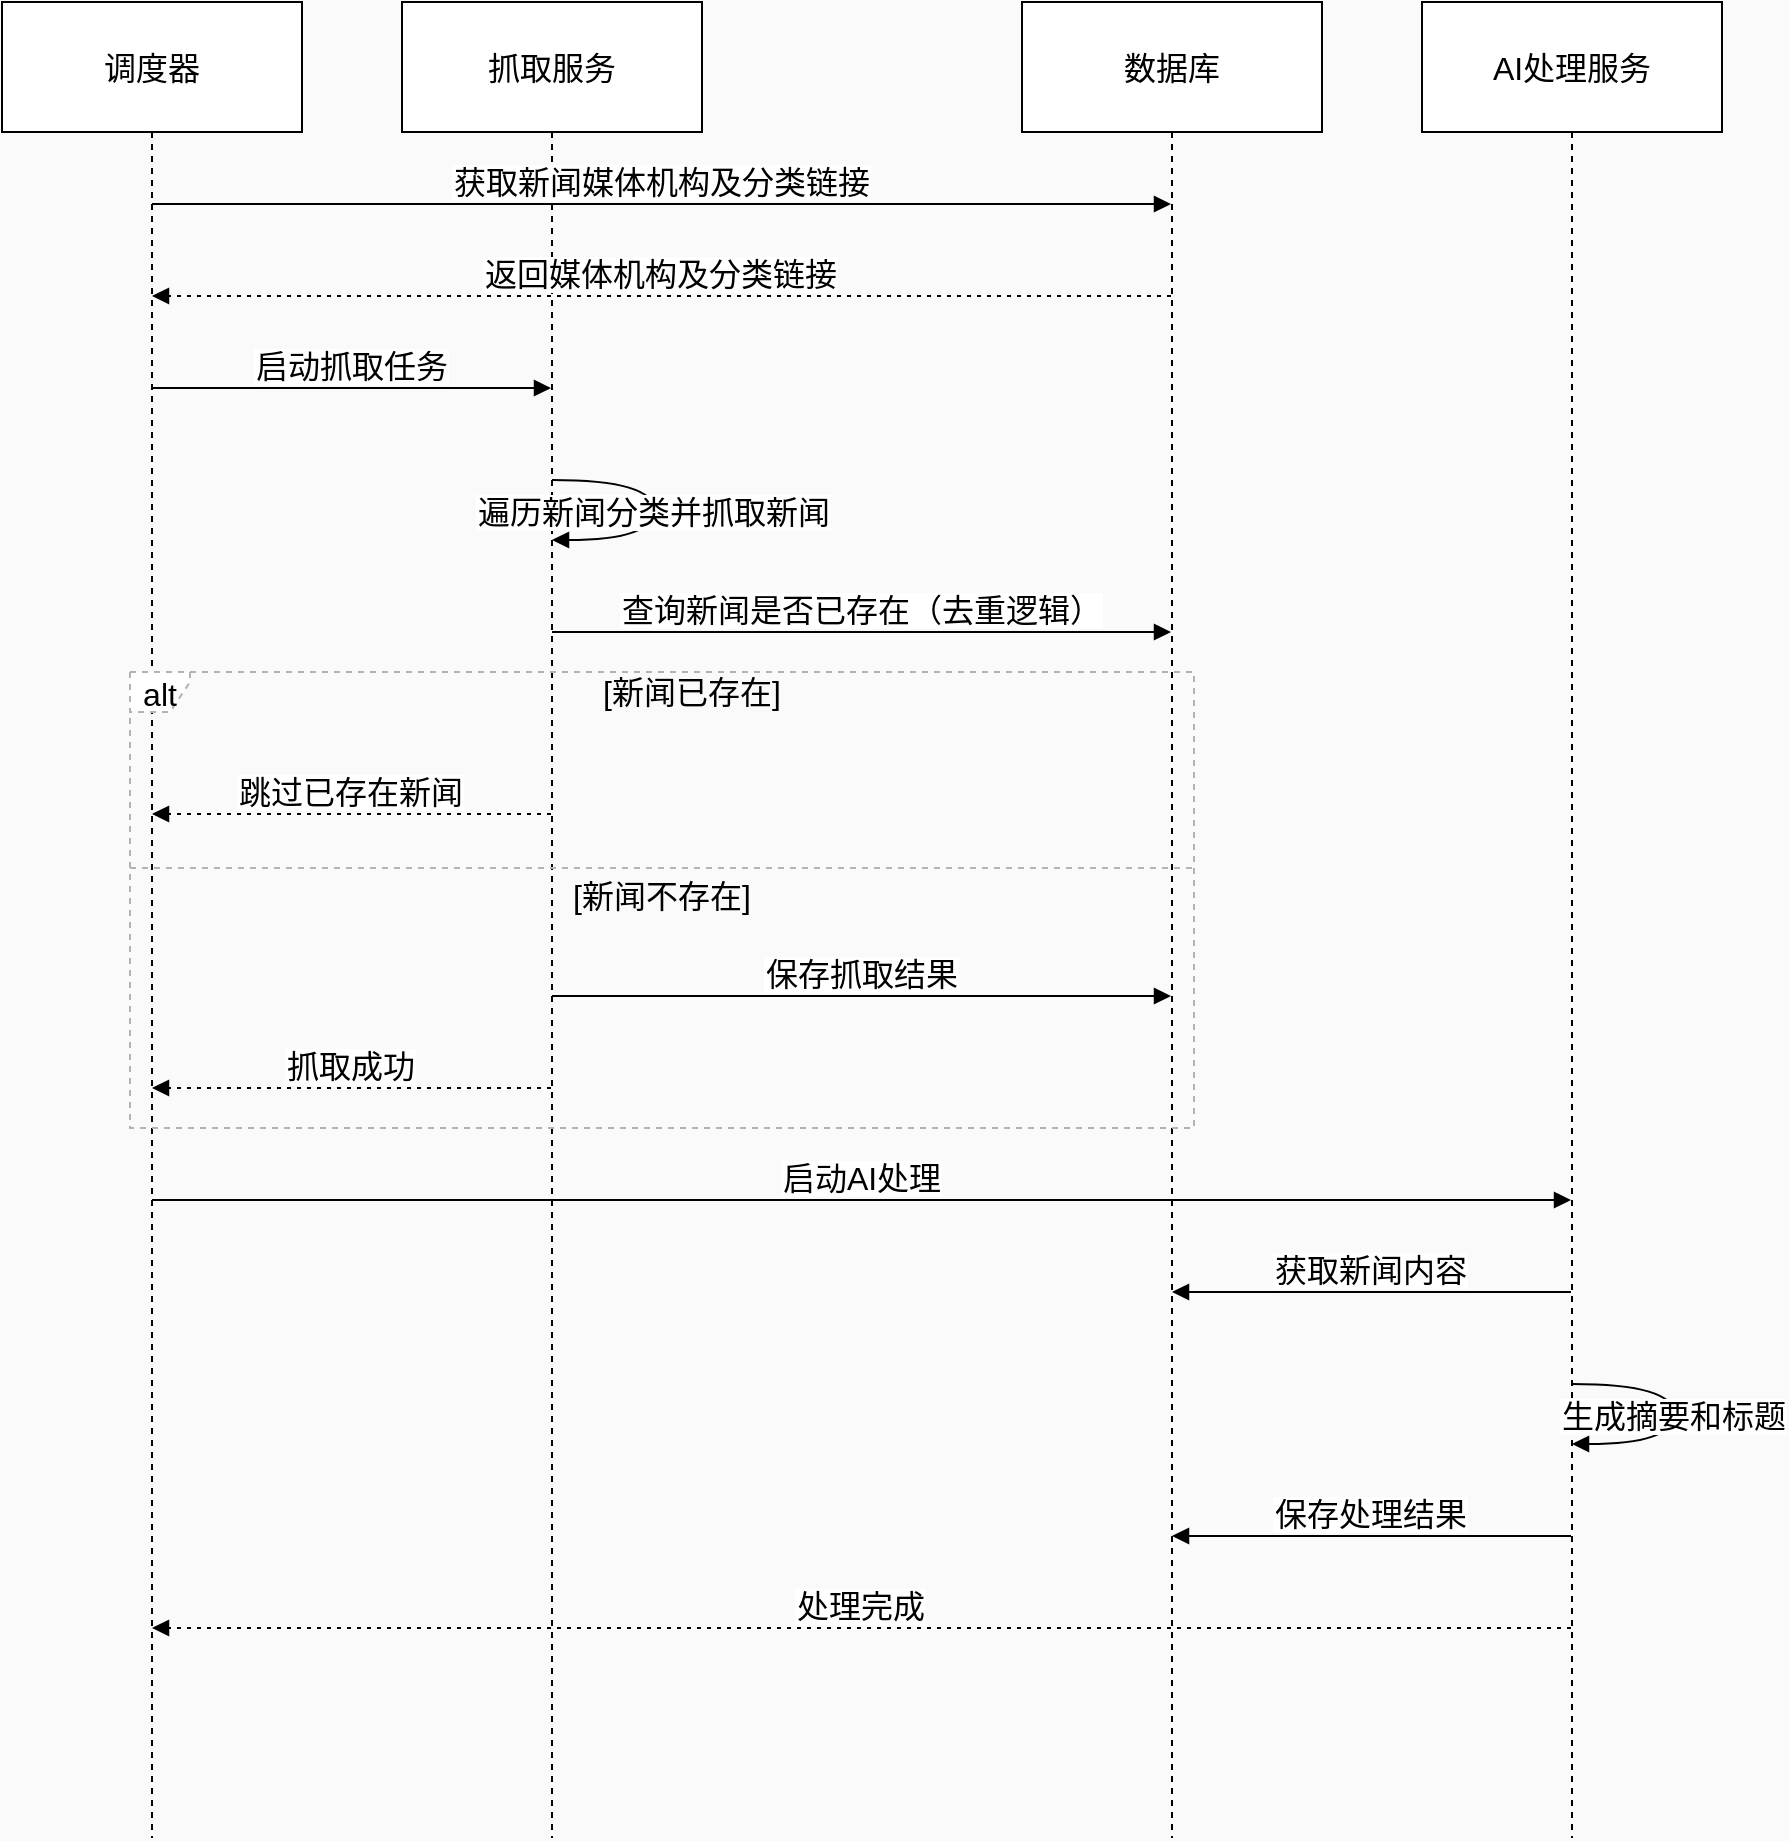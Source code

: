 <mxfile version="24.8.1">
  <diagram name="第 1 页" id="6F_wQRmF6UCD4mA0ghKT">
    <mxGraphModel dx="1051" dy="784" grid="1" gridSize="10" guides="1" tooltips="1" connect="1" arrows="1" fold="1" page="1" pageScale="1" pageWidth="827" pageHeight="1169" background="#fafafa" math="0" shadow="0">
      <root>
        <mxCell id="0" />
        <mxCell id="1" parent="0" />
        <mxCell id="dr6hjSgmU_GJr2w0Upt8-1" value="调度器" style="shape=umlLifeline;perimeter=lifelinePerimeter;whiteSpace=wrap;container=1;dropTarget=0;collapsible=0;recursiveResize=0;outlineConnect=0;portConstraint=eastwest;newEdgeStyle={&quot;edgeStyle&quot;:&quot;elbowEdgeStyle&quot;,&quot;elbow&quot;:&quot;vertical&quot;,&quot;curved&quot;:0,&quot;rounded&quot;:0};size=65;fontSize=16;" parent="1" vertex="1">
          <mxGeometry x="20" y="20" width="150" height="918" as="geometry" />
        </mxCell>
        <mxCell id="dr6hjSgmU_GJr2w0Upt8-2" value="抓取服务" style="shape=umlLifeline;perimeter=lifelinePerimeter;whiteSpace=wrap;container=1;dropTarget=0;collapsible=0;recursiveResize=0;outlineConnect=0;portConstraint=eastwest;newEdgeStyle={&quot;edgeStyle&quot;:&quot;elbowEdgeStyle&quot;,&quot;elbow&quot;:&quot;vertical&quot;,&quot;curved&quot;:0,&quot;rounded&quot;:0};size=65;fontSize=16;" parent="1" vertex="1">
          <mxGeometry x="220" y="20" width="150" height="918" as="geometry" />
        </mxCell>
        <mxCell id="dr6hjSgmU_GJr2w0Upt8-3" value="数据库" style="shape=umlLifeline;perimeter=lifelinePerimeter;whiteSpace=wrap;container=1;dropTarget=0;collapsible=0;recursiveResize=0;outlineConnect=0;portConstraint=eastwest;newEdgeStyle={&quot;edgeStyle&quot;:&quot;elbowEdgeStyle&quot;,&quot;elbow&quot;:&quot;vertical&quot;,&quot;curved&quot;:0,&quot;rounded&quot;:0};size=65;fontSize=16;" parent="1" vertex="1">
          <mxGeometry x="530" y="20" width="150" height="918" as="geometry" />
        </mxCell>
        <mxCell id="dr6hjSgmU_GJr2w0Upt8-4" value="AI处理服务" style="shape=umlLifeline;perimeter=lifelinePerimeter;whiteSpace=wrap;container=1;dropTarget=0;collapsible=0;recursiveResize=0;outlineConnect=0;portConstraint=eastwest;newEdgeStyle={&quot;edgeStyle&quot;:&quot;elbowEdgeStyle&quot;,&quot;elbow&quot;:&quot;vertical&quot;,&quot;curved&quot;:0,&quot;rounded&quot;:0};size=65;fontSize=16;" parent="1" vertex="1">
          <mxGeometry x="730" y="20" width="150" height="918" as="geometry" />
        </mxCell>
        <mxCell id="dr6hjSgmU_GJr2w0Upt8-5" value="alt" style="shape=umlFrame;dashed=1;pointerEvents=0;dropTarget=0;strokeColor=#B3B3B3;height=20;width=30;fontSize=16;" parent="1" vertex="1">
          <mxGeometry x="84" y="355" width="532" height="228" as="geometry" />
        </mxCell>
        <mxCell id="dr6hjSgmU_GJr2w0Upt8-6" value="[新闻已存在]" style="text;strokeColor=none;fillColor=none;align=center;verticalAlign=middle;whiteSpace=wrap;fontSize=16;" parent="dr6hjSgmU_GJr2w0Upt8-5" vertex="1">
          <mxGeometry x="30" width="502" height="20" as="geometry" />
        </mxCell>
        <mxCell id="dr6hjSgmU_GJr2w0Upt8-7" value="[新闻不存在]" style="shape=line;dashed=1;whiteSpace=wrap;verticalAlign=top;labelPosition=center;verticalLabelPosition=middle;align=center;strokeColor=#B3B3B3;fontSize=16;" parent="dr6hjSgmU_GJr2w0Upt8-5" vertex="1">
          <mxGeometry y="96" width="532" height="4" as="geometry" />
        </mxCell>
        <mxCell id="dr6hjSgmU_GJr2w0Upt8-8" value="获取新闻媒体机构及分类链接" style="verticalAlign=bottom;edgeStyle=elbowEdgeStyle;elbow=vertical;curved=0;rounded=0;endArrow=block;fontSize=16;" parent="1" source="dr6hjSgmU_GJr2w0Upt8-1" target="dr6hjSgmU_GJr2w0Upt8-3" edge="1">
          <mxGeometry relative="1" as="geometry">
            <Array as="points">
              <mxPoint x="359" y="121" />
            </Array>
          </mxGeometry>
        </mxCell>
        <mxCell id="dr6hjSgmU_GJr2w0Upt8-9" value="返回媒体机构及分类链接" style="verticalAlign=bottom;edgeStyle=elbowEdgeStyle;elbow=vertical;curved=0;rounded=0;dashed=1;dashPattern=2 3;endArrow=block;fontSize=16;" parent="1" source="dr6hjSgmU_GJr2w0Upt8-3" target="dr6hjSgmU_GJr2w0Upt8-1" edge="1">
          <mxGeometry relative="1" as="geometry">
            <Array as="points">
              <mxPoint x="362" y="167" />
            </Array>
          </mxGeometry>
        </mxCell>
        <mxCell id="dr6hjSgmU_GJr2w0Upt8-10" value="启动抓取任务" style="verticalAlign=bottom;edgeStyle=elbowEdgeStyle;elbow=vertical;curved=0;rounded=0;endArrow=block;fontSize=16;" parent="1" source="dr6hjSgmU_GJr2w0Upt8-1" target="dr6hjSgmU_GJr2w0Upt8-2" edge="1">
          <mxGeometry relative="1" as="geometry">
            <Array as="points">
              <mxPoint x="204" y="213" />
            </Array>
          </mxGeometry>
        </mxCell>
        <mxCell id="dr6hjSgmU_GJr2w0Upt8-11" value="遍历新闻分类并抓取新闻" style="curved=1;endArrow=block;rounded=0;fontSize=16;" parent="1" source="dr6hjSgmU_GJr2w0Upt8-2" target="dr6hjSgmU_GJr2w0Upt8-2" edge="1">
          <mxGeometry relative="1" as="geometry">
            <Array as="points">
              <mxPoint x="346" y="259" />
              <mxPoint x="346" y="289" />
            </Array>
          </mxGeometry>
        </mxCell>
        <mxCell id="dr6hjSgmU_GJr2w0Upt8-12" value="查询新闻是否已存在（去重逻辑）" style="verticalAlign=bottom;edgeStyle=elbowEdgeStyle;elbow=vertical;curved=0;rounded=0;endArrow=block;fontSize=16;" parent="1" source="dr6hjSgmU_GJr2w0Upt8-2" target="dr6hjSgmU_GJr2w0Upt8-3" edge="1">
          <mxGeometry relative="1" as="geometry">
            <Array as="points">
              <mxPoint x="459" y="335" />
            </Array>
          </mxGeometry>
        </mxCell>
        <mxCell id="dr6hjSgmU_GJr2w0Upt8-13" value="跳过已存在新闻" style="verticalAlign=bottom;edgeStyle=elbowEdgeStyle;elbow=vertical;curved=0;rounded=0;dashed=1;dashPattern=2 3;endArrow=block;fontSize=16;" parent="1" source="dr6hjSgmU_GJr2w0Upt8-2" target="dr6hjSgmU_GJr2w0Upt8-1" edge="1">
          <mxGeometry relative="1" as="geometry">
            <Array as="points">
              <mxPoint x="207" y="426" />
            </Array>
          </mxGeometry>
        </mxCell>
        <mxCell id="dr6hjSgmU_GJr2w0Upt8-14" value="保存抓取结果" style="verticalAlign=bottom;edgeStyle=elbowEdgeStyle;elbow=vertical;curved=0;rounded=0;endArrow=block;fontSize=16;" parent="1" source="dr6hjSgmU_GJr2w0Upt8-2" target="dr6hjSgmU_GJr2w0Upt8-3" edge="1">
          <mxGeometry relative="1" as="geometry">
            <Array as="points">
              <mxPoint x="459" y="517" />
            </Array>
          </mxGeometry>
        </mxCell>
        <mxCell id="dr6hjSgmU_GJr2w0Upt8-15" value="抓取成功" style="verticalAlign=bottom;edgeStyle=elbowEdgeStyle;elbow=vertical;curved=0;rounded=0;dashed=1;dashPattern=2 3;endArrow=block;fontSize=16;" parent="1" source="dr6hjSgmU_GJr2w0Upt8-2" target="dr6hjSgmU_GJr2w0Upt8-1" edge="1">
          <mxGeometry relative="1" as="geometry">
            <Array as="points">
              <mxPoint x="207" y="563" />
            </Array>
          </mxGeometry>
        </mxCell>
        <mxCell id="dr6hjSgmU_GJr2w0Upt8-16" value="启动AI处理" style="verticalAlign=bottom;edgeStyle=elbowEdgeStyle;elbow=vertical;curved=0;rounded=0;endArrow=block;fontSize=16;" parent="1" source="dr6hjSgmU_GJr2w0Upt8-1" target="dr6hjSgmU_GJr2w0Upt8-4" edge="1">
          <mxGeometry relative="1" as="geometry">
            <Array as="points">
              <mxPoint x="459" y="619" />
            </Array>
          </mxGeometry>
        </mxCell>
        <mxCell id="dr6hjSgmU_GJr2w0Upt8-17" value="获取新闻内容" style="verticalAlign=bottom;edgeStyle=elbowEdgeStyle;elbow=vertical;curved=0;rounded=0;endArrow=block;fontSize=16;" parent="1" source="dr6hjSgmU_GJr2w0Upt8-4" target="dr6hjSgmU_GJr2w0Upt8-3" edge="1">
          <mxGeometry relative="1" as="geometry">
            <Array as="points">
              <mxPoint x="717" y="665" />
            </Array>
          </mxGeometry>
        </mxCell>
        <mxCell id="dr6hjSgmU_GJr2w0Upt8-18" value="生成摘要和标题" style="curved=1;endArrow=block;rounded=0;fontSize=16;" parent="1" source="dr6hjSgmU_GJr2w0Upt8-4" target="dr6hjSgmU_GJr2w0Upt8-4" edge="1">
          <mxGeometry relative="1" as="geometry">
            <Array as="points">
              <mxPoint x="856" y="711" />
              <mxPoint x="856" y="741" />
            </Array>
          </mxGeometry>
        </mxCell>
        <mxCell id="dr6hjSgmU_GJr2w0Upt8-19" value="保存处理结果" style="verticalAlign=bottom;edgeStyle=elbowEdgeStyle;elbow=vertical;curved=0;rounded=0;endArrow=block;fontSize=16;" parent="1" source="dr6hjSgmU_GJr2w0Upt8-4" target="dr6hjSgmU_GJr2w0Upt8-3" edge="1">
          <mxGeometry relative="1" as="geometry">
            <Array as="points">
              <mxPoint x="717" y="787" />
            </Array>
          </mxGeometry>
        </mxCell>
        <mxCell id="dr6hjSgmU_GJr2w0Upt8-20" value="处理完成" style="verticalAlign=bottom;edgeStyle=elbowEdgeStyle;elbow=vertical;curved=0;rounded=0;dashed=1;dashPattern=2 3;endArrow=block;fontSize=16;" parent="1" source="dr6hjSgmU_GJr2w0Upt8-4" target="dr6hjSgmU_GJr2w0Upt8-1" edge="1">
          <mxGeometry relative="1" as="geometry">
            <Array as="points">
              <mxPoint x="462" y="833" />
            </Array>
          </mxGeometry>
        </mxCell>
      </root>
    </mxGraphModel>
  </diagram>
</mxfile>
